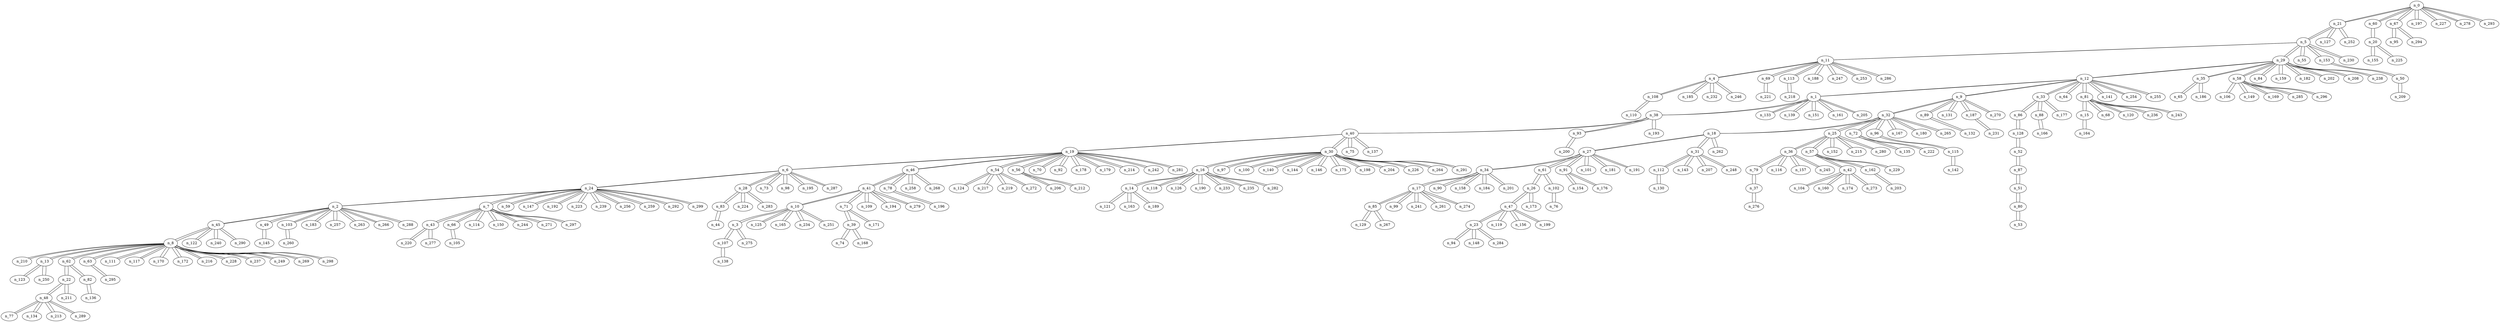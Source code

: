 graph g6 {
n_0--n_21
n_0--n_60
n_0--n_67
n_0--n_197
n_0--n_227
n_0--n_278
n_0--n_293
n_1--n_38
n_1--n_12
n_1--n_133
n_1--n_139
n_1--n_151
n_1--n_161
n_1--n_205
n_2--n_45
n_2--n_24
n_2--n_49
n_2--n_103
n_2--n_183
n_2--n_257
n_2--n_263
n_2--n_266
n_2--n_288
n_3--n_10
n_3--n_107
n_3--n_275
n_4--n_11
n_4--n_108
n_4--n_185
n_4--n_232
n_4--n_246
n_5--n_29
n_5--n_11
n_5--n_21
n_5--n_55
n_5--n_153
n_5--n_230
n_6--n_24
n_6--n_19
n_6--n_28
n_6--n_73
n_6--n_98
n_6--n_195
n_6--n_287
n_7--n_24
n_7--n_43
n_7--n_66
n_7--n_114
n_7--n_150
n_7--n_244
n_7--n_271
n_7--n_297
n_8--n_210
n_8--n_13
n_8--n_45
n_8--n_62
n_8--n_63
n_8--n_111
n_8--n_117
n_8--n_170
n_8--n_172
n_8--n_216
n_8--n_228
n_8--n_237
n_8--n_249
n_8--n_269
n_8--n_298
n_9--n_12
n_9--n_32
n_9--n_89
n_9--n_131
n_9--n_187
n_9--n_270
n_10--n_41
n_10--n_3
n_10--n_125
n_10--n_165
n_10--n_234
n_10--n_251
n_11--n_5
n_11--n_4
n_11--n_69
n_11--n_113
n_11--n_188
n_11--n_247
n_11--n_253
n_11--n_286
n_12--n_1
n_12--n_9
n_12--n_29
n_12--n_33
n_12--n_64
n_12--n_81
n_12--n_141
n_12--n_254
n_12--n_255
n_13--n_8
n_13--n_123
n_13--n_250
n_14--n_16
n_14--n_121
n_14--n_163
n_14--n_189
n_15--n_81
n_15--n_164
n_16--n_30
n_16--n_14
n_16--n_118
n_16--n_126
n_16--n_190
n_16--n_233
n_16--n_235
n_16--n_282
n_17--n_34
n_17--n_85
n_17--n_99
n_17--n_241
n_17--n_261
n_17--n_274
n_18--n_32
n_18--n_27
n_18--n_31
n_18--n_262
n_19--n_6
n_19--n_40
n_19--n_46
n_19--n_54
n_19--n_56
n_19--n_70
n_19--n_92
n_19--n_178
n_19--n_179
n_19--n_214
n_19--n_242
n_19--n_281
n_20--n_60
n_20--n_155
n_20--n_225
n_21--n_5
n_21--n_0
n_21--n_127
n_21--n_252
n_22--n_62
n_22--n_48
n_22--n_211
n_23--n_47
n_23--n_94
n_23--n_148
n_23--n_284
n_24--n_2
n_24--n_6
n_24--n_7
n_24--n_59
n_24--n_147
n_24--n_192
n_24--n_223
n_24--n_239
n_24--n_256
n_24--n_259
n_24--n_292
n_24--n_299
n_25--n_32
n_25--n_36
n_25--n_57
n_25--n_152
n_25--n_215
n_25--n_280
n_26--n_61
n_26--n_47
n_26--n_173
n_27--n_18
n_27--n_34
n_27--n_61
n_27--n_91
n_27--n_101
n_27--n_181
n_27--n_191
n_28--n_6
n_28--n_83
n_28--n_224
n_28--n_283
n_29--n_12
n_29--n_5
n_29--n_35
n_29--n_58
n_29--n_84
n_29--n_159
n_29--n_182
n_29--n_202
n_29--n_208
n_29--n_238
n_30--n_40
n_30--n_16
n_30--n_97
n_30--n_100
n_30--n_140
n_30--n_144
n_30--n_146
n_30--n_175
n_30--n_198
n_30--n_204
n_30--n_226
n_30--n_264
n_30--n_291
n_31--n_18
n_31--n_112
n_31--n_143
n_31--n_207
n_31--n_248
n_32--n_9
n_32--n_18
n_32--n_25
n_32--n_72
n_32--n_96
n_32--n_167
n_32--n_180
n_32--n_265
n_33--n_12
n_33--n_86
n_33--n_88
n_33--n_177
n_34--n_27
n_34--n_17
n_34--n_90
n_34--n_158
n_34--n_184
n_34--n_201
n_35--n_29
n_35--n_65
n_35--n_186
n_36--n_25
n_36--n_79
n_36--n_116
n_36--n_157
n_36--n_245
n_37--n_79
n_37--n_276
n_38--n_40
n_38--n_1
n_38--n_93
n_38--n_193
n_39--n_71
n_39--n_74
n_39--n_168
n_40--n_19
n_40--n_30
n_40--n_38
n_40--n_75
n_40--n_137
n_41--n_46
n_41--n_10
n_41--n_71
n_41--n_109
n_41--n_194
n_41--n_279
n_42--n_57
n_42--n_104
n_42--n_160
n_42--n_174
n_42--n_273
n_43--n_7
n_43--n_220
n_43--n_277
n_44--n_83
n_45--n_8
n_45--n_2
n_45--n_122
n_45--n_240
n_45--n_290
n_46--n_19
n_46--n_41
n_46--n_78
n_46--n_258
n_46--n_268
n_47--n_26
n_47--n_23
n_47--n_119
n_47--n_156
n_47--n_199
n_48--n_22
n_48--n_77
n_48--n_134
n_48--n_213
n_48--n_289
n_49--n_2
n_49--n_145
n_50--n_153
n_50--n_209
n_51--n_87
n_51--n_80
n_52--n_128
n_52--n_87
n_53--n_80
n_54--n_19
n_54--n_124
n_54--n_217
n_54--n_219
n_54--n_272
n_55--n_5
n_56--n_19
n_56--n_206
n_56--n_212
n_57--n_25
n_57--n_42
n_57--n_162
n_57--n_229
n_58--n_29
n_58--n_106
n_58--n_149
n_58--n_169
n_58--n_285
n_58--n_296
n_59--n_24
n_60--n_0
n_60--n_20
n_61--n_27
n_61--n_26
n_61--n_102
n_62--n_8
n_62--n_22
n_62--n_82
n_63--n_8
n_63--n_295
n_64--n_12
n_65--n_35
n_66--n_7
n_66--n_105
n_67--n_0
n_67--n_95
n_67--n_294
n_68--n_81
n_69--n_11
n_69--n_221
n_70--n_19
n_71--n_41
n_71--n_39
n_71--n_171
n_72--n_32
n_72--n_135
n_72--n_222
n_73--n_6
n_74--n_39
n_75--n_40
n_76--n_102
n_77--n_48
n_78--n_46
n_78--n_196
n_79--n_36
n_79--n_37
n_80--n_51
n_80--n_53
n_81--n_12
n_81--n_15
n_81--n_68
n_81--n_120
n_81--n_236
n_81--n_243
n_82--n_62
n_82--n_136
n_83--n_28
n_83--n_44
n_84--n_29
n_85--n_17
n_85--n_129
n_85--n_267
n_86--n_33
n_86--n_128
n_87--n_52
n_87--n_51
n_88--n_33
n_88--n_166
n_89--n_9
n_89--n_132
n_90--n_34
n_91--n_27
n_91--n_154
n_91--n_176
n_92--n_19
n_93--n_38
n_93--n_200
n_94--n_23
n_95--n_67
n_96--n_32
n_96--n_115
n_97--n_30
n_98--n_6
n_99--n_17
n_100--n_30
n_101--n_27
n_102--n_61
n_102--n_76
n_103--n_2
n_103--n_260
n_104--n_42
n_105--n_66
n_106--n_58
n_107--n_3
n_107--n_138
n_108--n_4
n_108--n_110
n_109--n_41
n_110--n_108
n_111--n_8
n_112--n_31
n_112--n_130
n_113--n_11
n_113--n_218
n_114--n_7
n_115--n_96
n_115--n_142
n_116--n_36
n_117--n_8
n_118--n_16
n_119--n_47
n_120--n_81
n_121--n_14
n_122--n_45
n_123--n_13
n_124--n_54
n_125--n_10
n_126--n_16
n_127--n_21
n_128--n_86
n_128--n_52
n_129--n_85
n_130--n_112
n_131--n_9
n_132--n_89
n_133--n_1
n_134--n_48
n_135--n_72
n_136--n_82
n_137--n_40
n_138--n_107
n_139--n_1
n_140--n_30
n_141--n_12
n_142--n_115
n_143--n_31
n_144--n_30
n_145--n_49
n_146--n_30
n_147--n_24
n_148--n_23
n_149--n_58
n_150--n_7
n_151--n_1
n_152--n_25
n_153--n_5
n_153--n_50
n_154--n_91
n_155--n_20
n_156--n_47
n_157--n_36
n_158--n_34
n_159--n_29
n_160--n_42
n_161--n_1
n_162--n_57
n_162--n_203
n_163--n_14
n_164--n_15
n_165--n_10
n_166--n_88
n_167--n_32
n_168--n_39
n_169--n_58
n_170--n_8
n_171--n_71
n_172--n_8
n_173--n_26
n_174--n_42
n_175--n_30
n_176--n_91
n_177--n_33
n_178--n_19
n_179--n_19
n_180--n_32
n_181--n_27
n_182--n_29
n_183--n_2
n_184--n_34
n_185--n_4
n_186--n_35
n_187--n_9
n_187--n_231
n_188--n_11
n_189--n_14
n_190--n_16
n_191--n_27
n_192--n_24
n_193--n_38
n_194--n_41
n_195--n_6
n_196--n_78
n_197--n_0
n_198--n_30
n_199--n_47
n_200--n_93
n_201--n_34
n_202--n_29
n_203--n_162
n_204--n_30
n_205--n_1
n_206--n_56
n_207--n_31
n_208--n_29
n_209--n_50
n_210--n_8
n_211--n_22
n_212--n_56
n_213--n_48
n_214--n_19
n_215--n_25
n_216--n_8
n_217--n_54
n_218--n_113
n_219--n_54
n_220--n_43
n_221--n_69
n_222--n_72
n_223--n_24
n_224--n_28
n_225--n_20
n_226--n_30
n_227--n_0
n_228--n_8
n_229--n_57
n_230--n_5
n_231--n_187
n_232--n_4
n_233--n_16
n_234--n_10
n_235--n_16
n_236--n_81
n_237--n_8
n_238--n_29
n_239--n_24
n_240--n_45
n_241--n_17
n_242--n_19
n_243--n_81
n_244--n_7
n_245--n_36
n_246--n_4
n_247--n_11
n_248--n_31
n_249--n_8
n_250--n_13
n_251--n_10
n_252--n_21
n_253--n_11
n_254--n_12
n_255--n_12
n_256--n_24
n_257--n_2
n_258--n_46
n_259--n_24
n_260--n_103
n_261--n_17
n_262--n_18
n_263--n_2
n_264--n_30
n_265--n_32
n_266--n_2
n_267--n_85
n_268--n_46
n_269--n_8
n_270--n_9
n_271--n_7
n_272--n_54
n_273--n_42
n_274--n_17
n_275--n_3
n_276--n_37
n_277--n_43
n_278--n_0
n_279--n_41
n_280--n_25
n_281--n_19
n_282--n_16
n_283--n_28
n_284--n_23
n_285--n_58
n_286--n_11
n_287--n_6
n_288--n_2
n_289--n_48
n_290--n_45
n_291--n_30
n_292--n_24
n_293--n_0
n_294--n_67
n_295--n_63
n_296--n_58
n_297--n_7
n_298--n_8
n_299--n_24
}